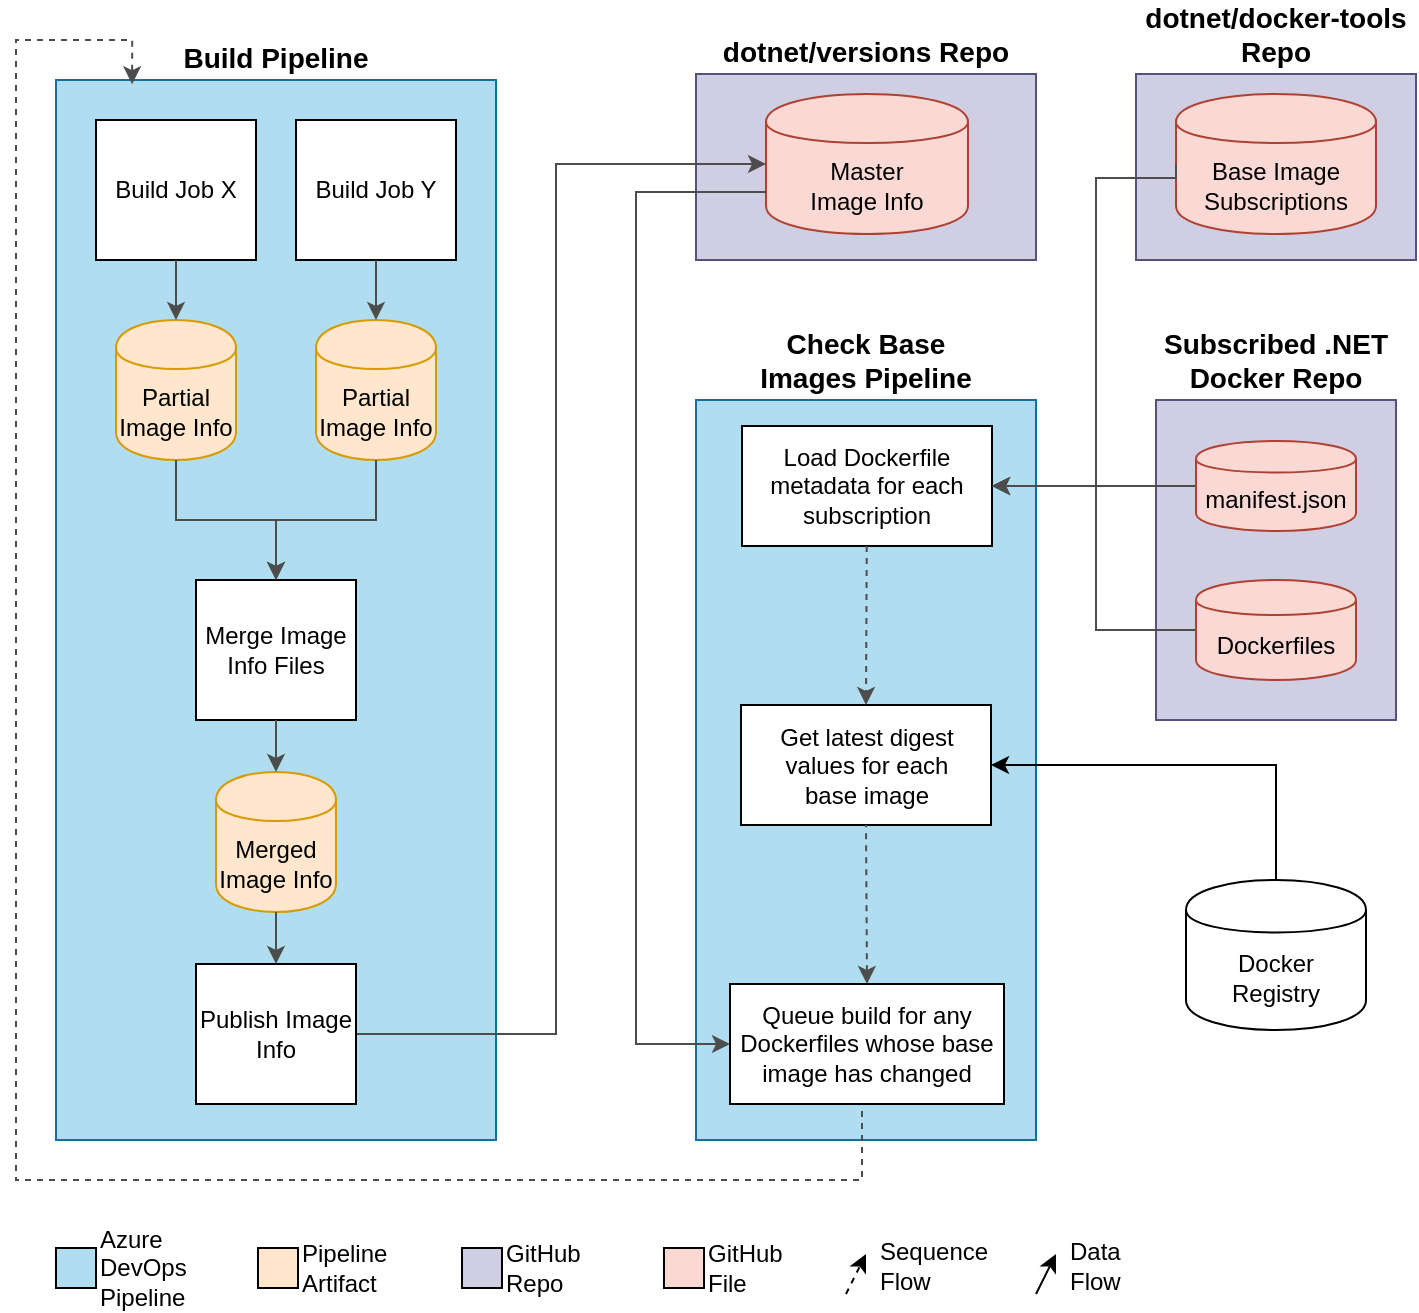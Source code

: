 <mxfile version="10.8.8" type="device"><diagram id="0njwUCQBc-RTbdwQHg-w" name="Page-1"><mxGraphModel dx="1394" dy="747" grid="1" gridSize="10" guides="1" tooltips="1" connect="1" arrows="1" fold="1" page="1" pageScale="1" pageWidth="850" pageHeight="1100" math="0" shadow="0"><root><mxCell id="0"/><mxCell id="1" parent="0"/><mxCell id="2M_KkoCQuthkQ_K7QC33-2" value="&lt;div style=&quot;text-align: left; font-size: 14px;&quot;&gt;&lt;span style=&quot;font-size: 14px;&quot;&gt;Build Pipeline&lt;/span&gt;&lt;/div&gt;" style="rounded=0;whiteSpace=wrap;html=1;horizontal=1;labelPosition=center;verticalLabelPosition=top;align=center;verticalAlign=bottom;fillColor=#b1ddf0;strokeColor=#10739e;fontSize=14;fontStyle=1" parent="1" vertex="1"><mxGeometry x="130" y="90" width="220" height="530" as="geometry"/></mxCell><mxCell id="2M_KkoCQuthkQ_K7QC33-1" value="Build Job X" style="rounded=0;whiteSpace=wrap;html=1;" parent="1" vertex="1"><mxGeometry x="150" y="110" width="80" height="70" as="geometry"/></mxCell><mxCell id="2M_KkoCQuthkQ_K7QC33-3" value="Partial&lt;br&gt;Image Info" style="shape=cylinder;whiteSpace=wrap;html=1;boundedLbl=1;backgroundOutline=1;fillColor=#ffe6cc;strokeColor=#d79b00;" parent="1" vertex="1"><mxGeometry x="160" y="210" width="60" height="70" as="geometry"/></mxCell><mxCell id="2M_KkoCQuthkQ_K7QC33-4" value="" style="endArrow=classic;html=1;exitX=0.5;exitY=1;exitDx=0;exitDy=0;entryX=0.5;entryY=0;entryDx=0;entryDy=0;strokeColor=#4D4D4D;" parent="1" source="2M_KkoCQuthkQ_K7QC33-1" target="2M_KkoCQuthkQ_K7QC33-3" edge="1"><mxGeometry width="50" height="50" relative="1" as="geometry"><mxPoint x="700" y="644" as="sourcePoint"/><mxPoint x="750" y="594" as="targetPoint"/></mxGeometry></mxCell><mxCell id="2M_KkoCQuthkQ_K7QC33-6" value="Build Job Y" style="rounded=0;whiteSpace=wrap;html=1;" parent="1" vertex="1"><mxGeometry x="250" y="110" width="80" height="70" as="geometry"/></mxCell><mxCell id="2M_KkoCQuthkQ_K7QC33-7" value="Partial&lt;br&gt;Image Info" style="shape=cylinder;whiteSpace=wrap;html=1;boundedLbl=1;backgroundOutline=1;fillColor=#ffe6cc;strokeColor=#d79b00;" parent="1" vertex="1"><mxGeometry x="260" y="210" width="60" height="70" as="geometry"/></mxCell><mxCell id="2M_KkoCQuthkQ_K7QC33-8" value="" style="endArrow=classic;html=1;exitX=0.5;exitY=1;exitDx=0;exitDy=0;entryX=0.5;entryY=0;entryDx=0;entryDy=0;strokeColor=#4D4D4D;" parent="1" source="2M_KkoCQuthkQ_K7QC33-6" target="2M_KkoCQuthkQ_K7QC33-7" edge="1"><mxGeometry width="50" height="50" relative="1" as="geometry"><mxPoint x="700" y="734" as="sourcePoint"/><mxPoint x="750" y="684" as="targetPoint"/></mxGeometry></mxCell><mxCell id="2M_KkoCQuthkQ_K7QC33-9" value="Merge Image&lt;br&gt;Info Files" style="rounded=0;whiteSpace=wrap;html=1;" parent="1" vertex="1"><mxGeometry x="200" y="340" width="80" height="70" as="geometry"/></mxCell><mxCell id="2M_KkoCQuthkQ_K7QC33-12" value="Merged&lt;br&gt;Image Info" style="shape=cylinder;whiteSpace=wrap;html=1;boundedLbl=1;backgroundOutline=1;fillColor=#ffe6cc;strokeColor=#d79b00;" parent="1" vertex="1"><mxGeometry x="210" y="436" width="60" height="70" as="geometry"/></mxCell><mxCell id="2M_KkoCQuthkQ_K7QC33-13" value="" style="endArrow=classic;html=1;exitX=0.5;exitY=1;exitDx=0;exitDy=0;entryX=0.5;entryY=0;entryDx=0;entryDy=0;strokeColor=#4D4D4D;" parent="1" source="2M_KkoCQuthkQ_K7QC33-9" target="2M_KkoCQuthkQ_K7QC33-12" edge="1"><mxGeometry width="50" height="50" relative="1" as="geometry"><mxPoint x="460" y="774" as="sourcePoint"/><mxPoint x="510" y="724" as="targetPoint"/></mxGeometry></mxCell><mxCell id="2M_KkoCQuthkQ_K7QC33-23" style="edgeStyle=orthogonalEdgeStyle;rounded=0;jumpStyle=none;orthogonalLoop=1;jettySize=auto;html=1;exitX=0.5;exitY=1;exitDx=0;exitDy=0;entryX=0.5;entryY=0;entryDx=0;entryDy=0;strokeColor=#4D4D4D;" parent="1" source="2M_KkoCQuthkQ_K7QC33-3" target="2M_KkoCQuthkQ_K7QC33-9" edge="1"><mxGeometry relative="1" as="geometry"/></mxCell><mxCell id="2M_KkoCQuthkQ_K7QC33-24" style="edgeStyle=orthogonalEdgeStyle;rounded=0;jumpStyle=none;orthogonalLoop=1;jettySize=auto;html=1;exitX=0.5;exitY=1;exitDx=0;exitDy=0;strokeColor=#4D4D4D;" parent="1" source="2M_KkoCQuthkQ_K7QC33-7" target="2M_KkoCQuthkQ_K7QC33-9" edge="1"><mxGeometry relative="1" as="geometry"/></mxCell><mxCell id="2M_KkoCQuthkQ_K7QC33-30" value="dotnet/versions Repo" style="rounded=0;whiteSpace=wrap;html=1;align=center;labelPosition=center;verticalLabelPosition=top;verticalAlign=bottom;fillColor=#d0cee2;strokeColor=#56517e;fontSize=14;fontStyle=1" parent="1" vertex="1"><mxGeometry x="450" y="87" width="170" height="93" as="geometry"/></mxCell><mxCell id="2M_KkoCQuthkQ_K7QC33-31" value="Master&lt;br&gt;Image Info" style="shape=cylinder;whiteSpace=wrap;html=1;boundedLbl=1;backgroundOutline=1;fillColor=#fad9d5;strokeColor=#ae4132;" parent="1" vertex="1"><mxGeometry x="485" y="97" width="101" height="70" as="geometry"/></mxCell><mxCell id="2M_KkoCQuthkQ_K7QC33-35" style="edgeStyle=orthogonalEdgeStyle;rounded=0;jumpStyle=none;orthogonalLoop=1;jettySize=auto;html=1;exitX=1;exitY=0.5;exitDx=0;exitDy=0;entryX=0;entryY=0.5;entryDx=0;entryDy=0;strokeColor=#4D4D4D;" parent="1" source="2M_KkoCQuthkQ_K7QC33-36" target="2M_KkoCQuthkQ_K7QC33-31" edge="1"><mxGeometry relative="1" as="geometry"><mxPoint x="300" y="630" as="sourcePoint"/><Array as="points"><mxPoint x="380" y="567"/><mxPoint x="380" y="132"/></Array></mxGeometry></mxCell><mxCell id="2M_KkoCQuthkQ_K7QC33-36" value="Publish Image Info" style="rounded=0;whiteSpace=wrap;html=1;" parent="1" vertex="1"><mxGeometry x="200" y="532" width="80" height="70" as="geometry"/></mxCell><mxCell id="2M_KkoCQuthkQ_K7QC33-37" value="" style="endArrow=classic;html=1;exitX=0.5;exitY=1;exitDx=0;exitDy=0;entryX=0.5;entryY=0;entryDx=0;entryDy=0;strokeColor=#4D4D4D;" parent="1" source="2M_KkoCQuthkQ_K7QC33-12" target="2M_KkoCQuthkQ_K7QC33-36" edge="1"><mxGeometry width="50" height="50" relative="1" as="geometry"><mxPoint x="70" y="840" as="sourcePoint"/><mxPoint x="120" y="790" as="targetPoint"/></mxGeometry></mxCell><mxCell id="2M_KkoCQuthkQ_K7QC33-38" value="Check Base&lt;br&gt;Images Pipeline" style="rounded=0;whiteSpace=wrap;html=1;align=center;labelPosition=center;verticalLabelPosition=top;verticalAlign=bottom;fillColor=#b1ddf0;strokeColor=#10739e;fontSize=14;fontStyle=1" parent="1" vertex="1"><mxGeometry x="450" y="250" width="170" height="370" as="geometry"/></mxCell><mxCell id="2M_KkoCQuthkQ_K7QC33-42" value="&lt;div style=&quot;text-align: center&quot;&gt;&lt;span&gt;Get latest d&lt;/span&gt;&lt;span&gt;igest values f&lt;/span&gt;&lt;span&gt;or each&lt;/span&gt;&lt;/div&gt;&lt;div style=&quot;text-align: center&quot;&gt;&lt;span&gt;base image&lt;/span&gt;&lt;/div&gt;" style="rounded=0;whiteSpace=wrap;html=1;align=center;" parent="1" vertex="1"><mxGeometry x="472.5" y="402.5" width="125" height="60" as="geometry"/></mxCell><mxCell id="oelhro7eUbh7ss7eisYE-23" style="edgeStyle=orthogonalEdgeStyle;rounded=0;orthogonalLoop=1;jettySize=auto;html=1;exitX=0.5;exitY=0;exitDx=0;exitDy=0;entryX=1;entryY=0.5;entryDx=0;entryDy=0;fontSize=12;align=left;" edge="1" parent="1" source="2M_KkoCQuthkQ_K7QC33-43" target="2M_KkoCQuthkQ_K7QC33-42"><mxGeometry relative="1" as="geometry"/></mxCell><mxCell id="2M_KkoCQuthkQ_K7QC33-43" value="Docker&lt;br&gt;Registry&lt;br&gt;" style="shape=cylinder;whiteSpace=wrap;html=1;boundedLbl=1;backgroundOutline=1;align=center;" parent="1" vertex="1"><mxGeometry x="695" y="490" width="90" height="75" as="geometry"/></mxCell><mxCell id="2M_KkoCQuthkQ_K7QC33-47" value="Load Dockerfile metadata for each subscription" style="rounded=0;whiteSpace=wrap;html=1;align=center;" parent="1" vertex="1"><mxGeometry x="473" y="263" width="125" height="60" as="geometry"/></mxCell><mxCell id="2M_KkoCQuthkQ_K7QC33-48" value="Subscribed .NET Docker Repo" style="rounded=0;whiteSpace=wrap;html=1;align=center;labelPosition=center;verticalLabelPosition=top;verticalAlign=bottom;fillColor=#d0cee2;strokeColor=#56517e;fontSize=14;fontStyle=1" parent="1" vertex="1"><mxGeometry x="680" y="250" width="120" height="160" as="geometry"/></mxCell><mxCell id="2M_KkoCQuthkQ_K7QC33-51" style="edgeStyle=orthogonalEdgeStyle;rounded=0;jumpStyle=none;orthogonalLoop=1;jettySize=auto;html=1;exitX=0;exitY=0.5;exitDx=0;exitDy=0;entryX=1;entryY=0.5;entryDx=0;entryDy=0;strokeColor=#4D4D4D;" parent="1" source="2M_KkoCQuthkQ_K7QC33-49" target="2M_KkoCQuthkQ_K7QC33-47" edge="1"><mxGeometry relative="1" as="geometry"><Array as="points"><mxPoint x="700" y="293"/><mxPoint x="700" y="293"/></Array></mxGeometry></mxCell><mxCell id="2M_KkoCQuthkQ_K7QC33-49" value="manifest.json" style="shape=cylinder;whiteSpace=wrap;html=1;boundedLbl=1;backgroundOutline=1;align=center;fillColor=#fad9d5;strokeColor=#ae4132;" parent="1" vertex="1"><mxGeometry x="700" y="270.5" width="80" height="45" as="geometry"/></mxCell><mxCell id="2M_KkoCQuthkQ_K7QC33-52" value="" style="edgeStyle=orthogonalEdgeStyle;rounded=0;jumpStyle=none;orthogonalLoop=1;jettySize=auto;exitX=0;exitY=0.5;exitDx=0;exitDy=0;entryX=1;entryY=0.5;entryDx=0;entryDy=0;labelBorderColor=none;fontColor=#000000;html=1;labelBackgroundColor=#ffffff;strokeColor=#4D4D4D;" parent="1" source="2M_KkoCQuthkQ_K7QC33-50" target="2M_KkoCQuthkQ_K7QC33-47" edge="1"><mxGeometry relative="1" as="geometry"><mxPoint x="685" y="357" as="targetPoint"/><Array as="points"><mxPoint x="650" y="365"/><mxPoint x="650" y="293"/></Array></mxGeometry></mxCell><mxCell id="2M_KkoCQuthkQ_K7QC33-50" value="Dockerfiles" style="shape=cylinder;whiteSpace=wrap;html=1;boundedLbl=1;backgroundOutline=1;align=center;fillColor=#fad9d5;strokeColor=#ae4132;" parent="1" vertex="1"><mxGeometry x="700" y="340" width="80" height="50" as="geometry"/></mxCell><mxCell id="2M_KkoCQuthkQ_K7QC33-58" value="" style="endArrow=classic;dashed=1;html=1;labelBackgroundColor=#ffffff;strokeColor=#4D4D4D;fontColor=#000000;entryX=0.5;entryY=0;entryDx=0;entryDy=0;endFill=1;" parent="1" source="2M_KkoCQuthkQ_K7QC33-47" target="2M_KkoCQuthkQ_K7QC33-42" edge="1"><mxGeometry width="50" height="50" relative="1" as="geometry"><mxPoint x="532.5" y="455" as="sourcePoint"/><mxPoint x="533" y="425" as="targetPoint"/></mxGeometry></mxCell><mxCell id="2M_KkoCQuthkQ_K7QC33-63" style="edgeStyle=orthogonalEdgeStyle;rounded=0;jumpStyle=none;orthogonalLoop=1;jettySize=auto;html=1;exitX=0.5;exitY=1;exitDx=0;exitDy=0;entryX=0.173;entryY=0.004;entryDx=0;entryDy=0;entryPerimeter=0;labelBackgroundColor=#ffffff;startArrow=none;startFill=0;endArrow=classic;endFill=1;strokeColor=#4D4D4D;fontColor=#000000;dashed=1;" parent="1" source="2M_KkoCQuthkQ_K7QC33-59" target="2M_KkoCQuthkQ_K7QC33-2" edge="1"><mxGeometry relative="1" as="geometry"><Array as="points"><mxPoint x="533" y="640"/><mxPoint x="110" y="640"/><mxPoint x="110" y="70"/><mxPoint x="168" y="70"/></Array></mxGeometry></mxCell><mxCell id="2M_KkoCQuthkQ_K7QC33-59" value="Queue build for any Dockerfiles whose base image has changed" style="rounded=0;whiteSpace=wrap;html=1;fillColor=#FFFFFF;fontColor=#000000;align=center;" parent="1" vertex="1"><mxGeometry x="467" y="542" width="137" height="60" as="geometry"/></mxCell><mxCell id="2M_KkoCQuthkQ_K7QC33-60" value="" style="endArrow=none;dashed=1;html=1;labelBackgroundColor=#ffffff;strokeColor=#4D4D4D;fontColor=#000000;entryX=0.5;entryY=1;entryDx=0;entryDy=0;exitX=0.5;exitY=0;exitDx=0;exitDy=0;endFill=0;startArrow=classic;startFill=1;" parent="1" source="2M_KkoCQuthkQ_K7QC33-59" target="2M_KkoCQuthkQ_K7QC33-42" edge="1"><mxGeometry width="50" height="50" relative="1" as="geometry"><mxPoint x="675" y="625" as="sourcePoint"/><mxPoint x="725" y="575" as="targetPoint"/></mxGeometry></mxCell><mxCell id="2M_KkoCQuthkQ_K7QC33-62" style="edgeStyle=orthogonalEdgeStyle;rounded=0;jumpStyle=none;orthogonalLoop=1;jettySize=auto;html=1;exitX=0;exitY=0.7;exitDx=0;exitDy=0;entryX=0;entryY=0.5;entryDx=0;entryDy=0;labelBackgroundColor=#ffffff;startArrow=none;startFill=0;endArrow=classic;endFill=1;strokeColor=#4D4D4D;fontColor=#000000;" parent="1" source="2M_KkoCQuthkQ_K7QC33-31" target="2M_KkoCQuthkQ_K7QC33-59" edge="1"><mxGeometry relative="1" as="geometry"><Array as="points"><mxPoint x="420" y="146"/><mxPoint x="420" y="572"/></Array></mxGeometry></mxCell><mxCell id="LbKMule8h7ery0qZW6fT-1" value="Pipeline Artifact" style="rounded=0;whiteSpace=wrap;html=1;horizontal=1;labelPosition=right;verticalLabelPosition=middle;align=left;verticalAlign=middle;fillColor=#FFE6CC;" parent="1" vertex="1"><mxGeometry x="231" y="674" width="20" height="20" as="geometry"/></mxCell><mxCell id="LbKMule8h7ery0qZW6fT-3" value="Azure DevOps Pipeline" style="rounded=0;whiteSpace=wrap;html=1;horizontal=1;labelPosition=right;verticalLabelPosition=middle;align=left;verticalAlign=middle;fillColor=#B1DDF0;" parent="1" vertex="1"><mxGeometry x="130" y="674" width="20" height="20" as="geometry"/></mxCell><mxCell id="LbKMule8h7ery0qZW6fT-11" value="GitHub Repo" style="rounded=0;whiteSpace=wrap;html=1;horizontal=1;labelPosition=right;verticalLabelPosition=middle;align=left;verticalAlign=middle;fillColor=#D0CEE2;" parent="1" vertex="1"><mxGeometry x="333" y="674" width="20" height="20" as="geometry"/></mxCell><mxCell id="LbKMule8h7ery0qZW6fT-16" value="GitHub File" style="rounded=0;whiteSpace=wrap;html=1;horizontal=1;labelPosition=right;verticalLabelPosition=middle;align=left;verticalAlign=middle;fillColor=#FAD9D5;" parent="1" vertex="1"><mxGeometry x="434" y="674" width="20" height="20" as="geometry"/></mxCell><mxCell id="oelhro7eUbh7ss7eisYE-4" value="Sequence&lt;br style=&quot;font-size: 12px;&quot;&gt;Flow&lt;br style=&quot;font-size: 12px;&quot;&gt;" style="endArrow=classic;html=1;dashed=1;fontSize=12;labelPosition=right;verticalLabelPosition=middle;align=left;verticalAlign=middle;" edge="1" parent="1"><mxGeometry x="0.72" y="-7" width="50" height="50" relative="1" as="geometry"><mxPoint x="525" y="697" as="sourcePoint"/><mxPoint x="535" y="677" as="targetPoint"/><mxPoint as="offset"/></mxGeometry></mxCell><mxCell id="oelhro7eUbh7ss7eisYE-9" value="Data&lt;br&gt;Flow&lt;br style=&quot;font-size: 12px&quot;&gt;" style="endArrow=classic;html=1;fontSize=12;labelPosition=right;verticalLabelPosition=middle;align=left;verticalAlign=middle;" edge="1" parent="1"><mxGeometry x="0.72" y="-7" width="50" height="50" relative="1" as="geometry"><mxPoint x="620" y="697" as="sourcePoint"/><mxPoint x="630" y="677" as="targetPoint"/><mxPoint as="offset"/></mxGeometry></mxCell><mxCell id="oelhro7eUbh7ss7eisYE-10" value="dotnet/docker-tools Repo" style="rounded=0;whiteSpace=wrap;html=1;align=center;labelPosition=center;verticalLabelPosition=top;verticalAlign=bottom;fillColor=#d0cee2;strokeColor=#56517e;fontSize=14;fontStyle=1" vertex="1" parent="1"><mxGeometry x="670" y="87" width="140" height="93" as="geometry"/></mxCell><mxCell id="oelhro7eUbh7ss7eisYE-12" value="Base Image Subscriptions" style="shape=cylinder;whiteSpace=wrap;html=1;boundedLbl=1;backgroundOutline=1;align=center;fillColor=#fad9d5;strokeColor=#ae4132;" vertex="1" parent="1"><mxGeometry x="690" y="97" width="100" height="70" as="geometry"/></mxCell><mxCell id="2M_KkoCQuthkQ_K7QC33-46" style="edgeStyle=orthogonalEdgeStyle;rounded=0;jumpStyle=none;orthogonalLoop=1;jettySize=auto;html=1;exitX=0;exitY=0.5;exitDx=0;exitDy=0;entryX=1;entryY=0.5;entryDx=0;entryDy=0;strokeColor=#4D4D4D;" parent="1" source="oelhro7eUbh7ss7eisYE-12" target="2M_KkoCQuthkQ_K7QC33-47" edge="1"><mxGeometry relative="1" as="geometry"><Array as="points"><mxPoint x="690" y="139"/><mxPoint x="650" y="139"/><mxPoint x="650" y="293"/></Array><mxPoint x="585" y="212" as="sourcePoint"/></mxGeometry></mxCell></root></mxGraphModel></diagram></mxfile>